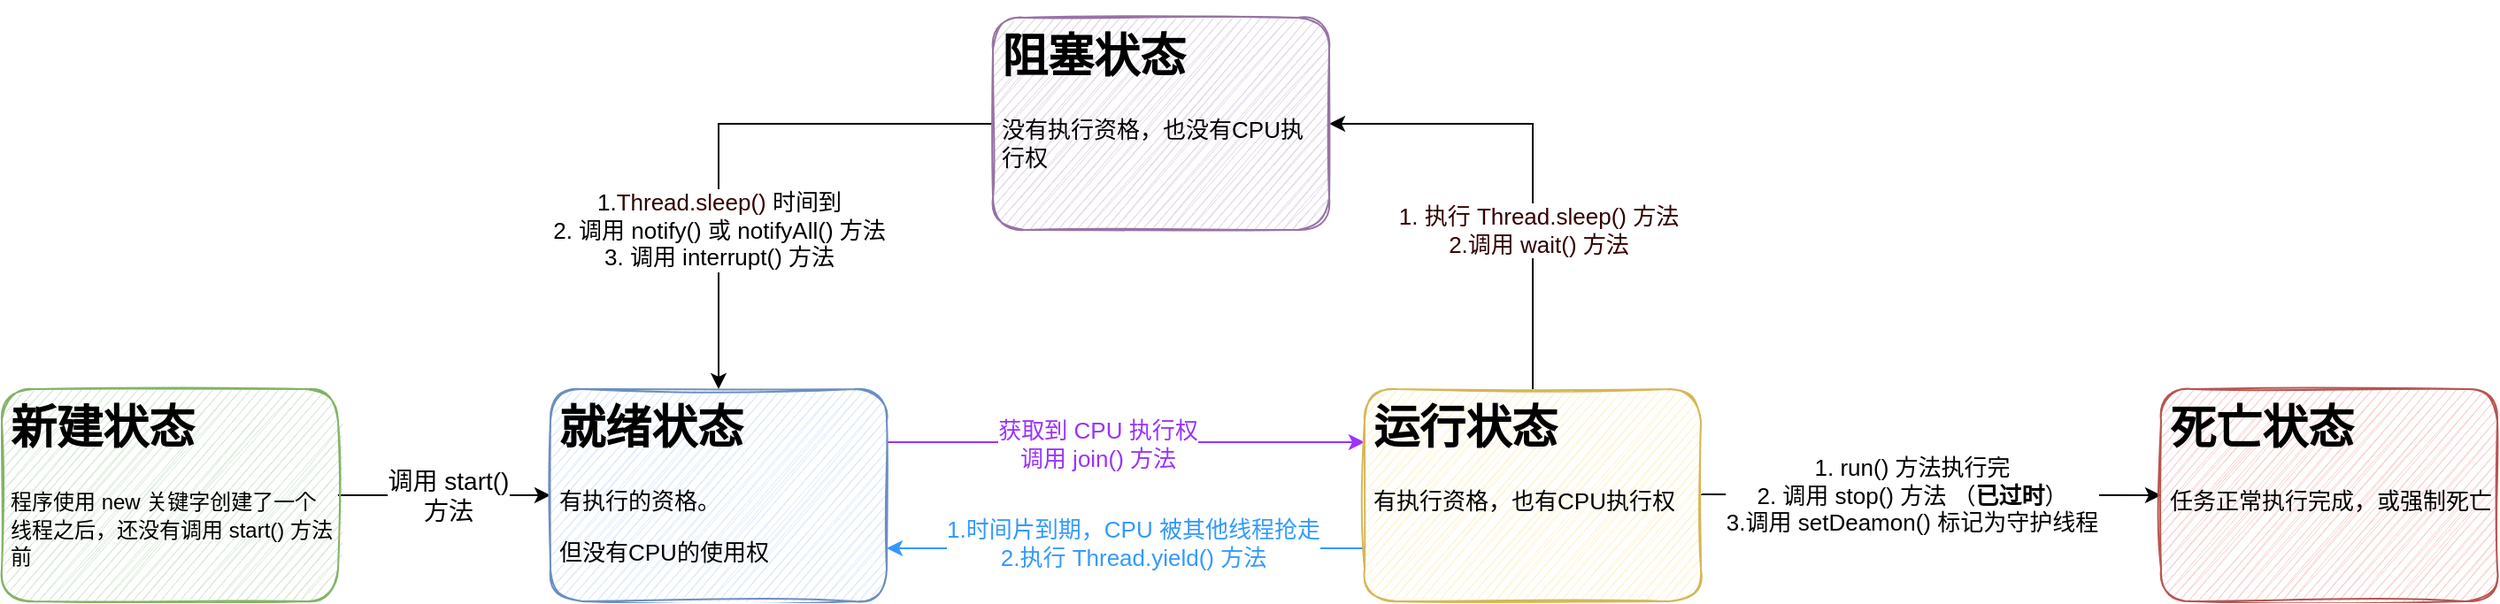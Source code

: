 <mxfile version="20.3.0" type="device"><diagram id="cvxq7ps3fXE-qxHbfZkH" name="线程的生命周期图"><mxGraphModel dx="2235" dy="884" grid="1" gridSize="10" guides="1" tooltips="1" connect="1" arrows="1" fold="1" page="1" pageScale="1" pageWidth="827" pageHeight="1169" math="0" shadow="0"><root><mxCell id="0"/><mxCell id="1" parent="0"/><mxCell id="9nwUCDywdmJtQBKf3fRw-4" style="edgeStyle=orthogonalEdgeStyle;curved=1;rounded=0;orthogonalLoop=1;jettySize=auto;html=1;entryX=0;entryY=0.5;entryDx=0;entryDy=0;exitX=1;exitY=0.5;exitDx=0;exitDy=0;" parent="1" source="hbKYCbYjU_x3LwAqlirU-15" target="hbKYCbYjU_x3LwAqlirU-14" edge="1"><mxGeometry relative="1" as="geometry"><mxPoint x="160" y="360" as="sourcePoint"/><mxPoint x="290" y="360" as="targetPoint"/></mxGeometry></mxCell><mxCell id="9nwUCDywdmJtQBKf3fRw-5" value="&lt;font style=&quot;font-size: 14px;&quot;&gt;调用 start() &lt;br&gt;方法&lt;/font&gt;" style="edgeLabel;html=1;align=center;verticalAlign=middle;resizable=0;points=[];" parent="9nwUCDywdmJtQBKf3fRw-4" vertex="1" connectable="0"><mxGeometry x="-0.2" y="2" relative="1" as="geometry"><mxPoint x="14" y="2" as="offset"/></mxGeometry></mxCell><mxCell id="hbKYCbYjU_x3LwAqlirU-4" style="edgeStyle=orthogonalEdgeStyle;rounded=0;orthogonalLoop=1;jettySize=auto;html=1;entryX=0;entryY=0.25;entryDx=0;entryDy=0;exitX=1;exitY=0.25;exitDx=0;exitDy=0;strokeColor=#9933FF;" parent="1" source="hbKYCbYjU_x3LwAqlirU-14" target="hbKYCbYjU_x3LwAqlirU-19" edge="1"><mxGeometry relative="1" as="geometry"><mxPoint x="410" y="345" as="sourcePoint"/><mxPoint x="660" y="345" as="targetPoint"/></mxGeometry></mxCell><mxCell id="hbKYCbYjU_x3LwAqlirU-8" value="获取到 CPU 执行权&lt;br style=&quot;font-size: 13px;&quot;&gt;调用 join() 方法" style="edgeLabel;html=1;align=center;verticalAlign=middle;resizable=0;points=[];fontSize=13;fontColor=#9933FF;" parent="hbKYCbYjU_x3LwAqlirU-4" vertex="1" connectable="0"><mxGeometry x="-0.118" y="-1" relative="1" as="geometry"><mxPoint as="offset"/></mxGeometry></mxCell><mxCell id="hbKYCbYjU_x3LwAqlirU-11" style="edgeStyle=orthogonalEdgeStyle;rounded=0;orthogonalLoop=1;jettySize=auto;html=1;entryX=0.5;entryY=0;entryDx=0;entryDy=0;exitX=0;exitY=0.5;exitDx=0;exitDy=0;" parent="1" source="hbKYCbYjU_x3LwAqlirU-18" target="hbKYCbYjU_x3LwAqlirU-14" edge="1"><mxGeometry relative="1" as="geometry"><mxPoint x="490" y="190" as="sourcePoint"/><mxPoint x="350" y="330" as="targetPoint"/></mxGeometry></mxCell><mxCell id="hbKYCbYjU_x3LwAqlirU-12" value="&lt;font style=&quot;font-size: 13px;&quot;&gt;1.&lt;span style=&quot;color: rgb(51, 0, 0);&quot;&gt;Thread.sleep()&amp;nbsp;&lt;/span&gt;时间到&lt;br&gt;2. 调用 notify() 或 notifyAll() 方法&lt;br&gt;3. 调用 interrupt() 方法&lt;br&gt;&lt;/font&gt;" style="edgeLabel;html=1;align=center;verticalAlign=middle;resizable=0;points=[];" parent="hbKYCbYjU_x3LwAqlirU-11" vertex="1" connectable="0"><mxGeometry x="0.193" y="-3" relative="1" as="geometry"><mxPoint x="3" y="33" as="offset"/></mxGeometry></mxCell><mxCell id="hbKYCbYjU_x3LwAqlirU-1" style="edgeStyle=orthogonalEdgeStyle;rounded=0;orthogonalLoop=1;jettySize=auto;html=1;entryX=0;entryY=0.5;entryDx=0;entryDy=0;" parent="1" target="hbKYCbYjU_x3LwAqlirU-20" edge="1"><mxGeometry relative="1" as="geometry"><mxPoint x="850" y="359.5" as="sourcePoint"/><mxPoint x="1010" y="359.5" as="targetPoint"/></mxGeometry></mxCell><mxCell id="hbKYCbYjU_x3LwAqlirU-2" value="1. run() 方法执行完&lt;br style=&quot;font-size: 13px;&quot;&gt;2. 调用 stop() 方法 （&lt;b&gt;已过时&lt;/b&gt;）&lt;br style=&quot;font-size: 13px;&quot;&gt;3.调用 setDeamon()&amp;nbsp;标记为守护线程" style="edgeLabel;html=1;align=center;verticalAlign=middle;resizable=0;points=[];fontSize=13;" parent="hbKYCbYjU_x3LwAqlirU-1" vertex="1" connectable="0"><mxGeometry x="-0.186" y="-1" relative="1" as="geometry"><mxPoint x="13" y="-1" as="offset"/></mxGeometry></mxCell><mxCell id="hbKYCbYjU_x3LwAqlirU-5" style="edgeStyle=orthogonalEdgeStyle;rounded=0;orthogonalLoop=1;jettySize=auto;html=1;exitX=0;exitY=0.75;exitDx=0;exitDy=0;entryX=1;entryY=0.75;entryDx=0;entryDy=0;strokeColor=#3399FF;" parent="1" source="hbKYCbYjU_x3LwAqlirU-19" target="hbKYCbYjU_x3LwAqlirU-14" edge="1"><mxGeometry relative="1" as="geometry"><mxPoint x="660" y="375" as="sourcePoint"/><mxPoint x="410" y="375" as="targetPoint"/></mxGeometry></mxCell><mxCell id="hbKYCbYjU_x3LwAqlirU-9" value="1.时间片到期，CPU 被其他线程抢走&lt;br&gt;2.执行 Thread.yield() 方法" style="edgeLabel;html=1;align=center;verticalAlign=middle;resizable=0;points=[];fontSize=13;fontColor=#3399FF;" parent="hbKYCbYjU_x3LwAqlirU-5" vertex="1" connectable="0"><mxGeometry x="0.188" y="-3" relative="1" as="geometry"><mxPoint x="29" as="offset"/></mxGeometry></mxCell><mxCell id="hbKYCbYjU_x3LwAqlirU-10" style="edgeStyle=orthogonalEdgeStyle;rounded=0;orthogonalLoop=1;jettySize=auto;html=1;exitX=0.5;exitY=0;exitDx=0;exitDy=0;entryX=1;entryY=0.5;entryDx=0;entryDy=0;" parent="1" source="hbKYCbYjU_x3LwAqlirU-19" target="hbKYCbYjU_x3LwAqlirU-18" edge="1"><mxGeometry relative="1" as="geometry"><mxPoint x="720" y="330" as="sourcePoint"/><mxPoint x="610" y="190" as="targetPoint"/></mxGeometry></mxCell><mxCell id="hbKYCbYjU_x3LwAqlirU-13" value="1. 执行 Thread.sleep() 方法&lt;br&gt;2.调用 wait() 方法" style="edgeLabel;html=1;align=center;verticalAlign=middle;resizable=0;points=[];fontSize=13;fontColor=#330000;" parent="hbKYCbYjU_x3LwAqlirU-10" vertex="1" connectable="0"><mxGeometry x="-0.32" y="-3" relative="1" as="geometry"><mxPoint as="offset"/></mxGeometry></mxCell><mxCell id="hbKYCbYjU_x3LwAqlirU-14" value="&lt;h1&gt;就绪状态&lt;/h1&gt;&lt;p&gt;有执行的资格。&lt;/p&gt;&lt;p&gt;但没有CPU的使用权&lt;/p&gt;" style="text;html=1;strokeColor=#6c8ebf;fillColor=#dae8fc;spacing=5;spacingTop=-20;whiteSpace=wrap;overflow=hidden;rounded=1;fontSize=13;shadow=0;glass=0;sketch=1;" parent="1" vertex="1"><mxGeometry x="200" y="300" width="190" height="120" as="geometry"/></mxCell><mxCell id="hbKYCbYjU_x3LwAqlirU-15" value="&lt;h1&gt;新建状态&lt;/h1&gt;&lt;p&gt;&lt;span style=&quot;color: rgb(0, 0, 0); font-size: 12px;&quot;&gt;程序使用 new 关键字创建了一个线程之后，还没有调用 start() 方法前&lt;/span&gt;&lt;br&gt;&lt;/p&gt;" style="text;html=1;strokeColor=#82b366;fillColor=#d5e8d4;spacing=5;spacingTop=-20;whiteSpace=wrap;overflow=hidden;rounded=1;fontSize=13;shadow=0;sketch=1;glass=0;" parent="1" vertex="1"><mxGeometry x="-110" y="300" width="190" height="120" as="geometry"/></mxCell><mxCell id="hbKYCbYjU_x3LwAqlirU-18" value="&lt;h1&gt;阻塞状态&lt;/h1&gt;&lt;p&gt;没有执行资格，也&lt;span style=&quot;background-color: initial;&quot;&gt;没有CPU执行权&lt;/span&gt;&lt;/p&gt;" style="text;html=1;strokeColor=#9673a6;fillColor=#e1d5e7;spacing=5;spacingTop=-20;whiteSpace=wrap;overflow=hidden;rounded=1;fontSize=13;shadow=0;glass=0;sketch=1;" parent="1" vertex="1"><mxGeometry x="450" y="90" width="190" height="120" as="geometry"/></mxCell><mxCell id="hbKYCbYjU_x3LwAqlirU-19" value="&lt;h1&gt;运行状态&lt;/h1&gt;&lt;p&gt;有执行资格，也&lt;span style=&quot;background-color: initial;&quot;&gt;有CPU执行权&lt;/span&gt;&lt;br&gt;&lt;/p&gt;" style="text;html=1;strokeColor=#d6b656;fillColor=#fff2cc;spacing=5;spacingTop=-20;whiteSpace=wrap;overflow=hidden;rounded=1;fontSize=13;shadow=0;glass=0;sketch=1;gradientColor=none;" parent="1" vertex="1"><mxGeometry x="660" y="300" width="190" height="120" as="geometry"/></mxCell><mxCell id="hbKYCbYjU_x3LwAqlirU-20" value="&lt;h1&gt;死亡状态&lt;/h1&gt;&lt;p&gt;任务正常执行完成，或强制死亡&lt;/p&gt;" style="text;html=1;strokeColor=#b85450;fillColor=#f8cecc;spacing=5;spacingTop=-20;whiteSpace=wrap;overflow=hidden;rounded=1;fontSize=13;shadow=0;glass=0;sketch=1;" parent="1" vertex="1"><mxGeometry x="1110" y="300" width="190" height="120" as="geometry"/></mxCell></root></mxGraphModel></diagram></mxfile>